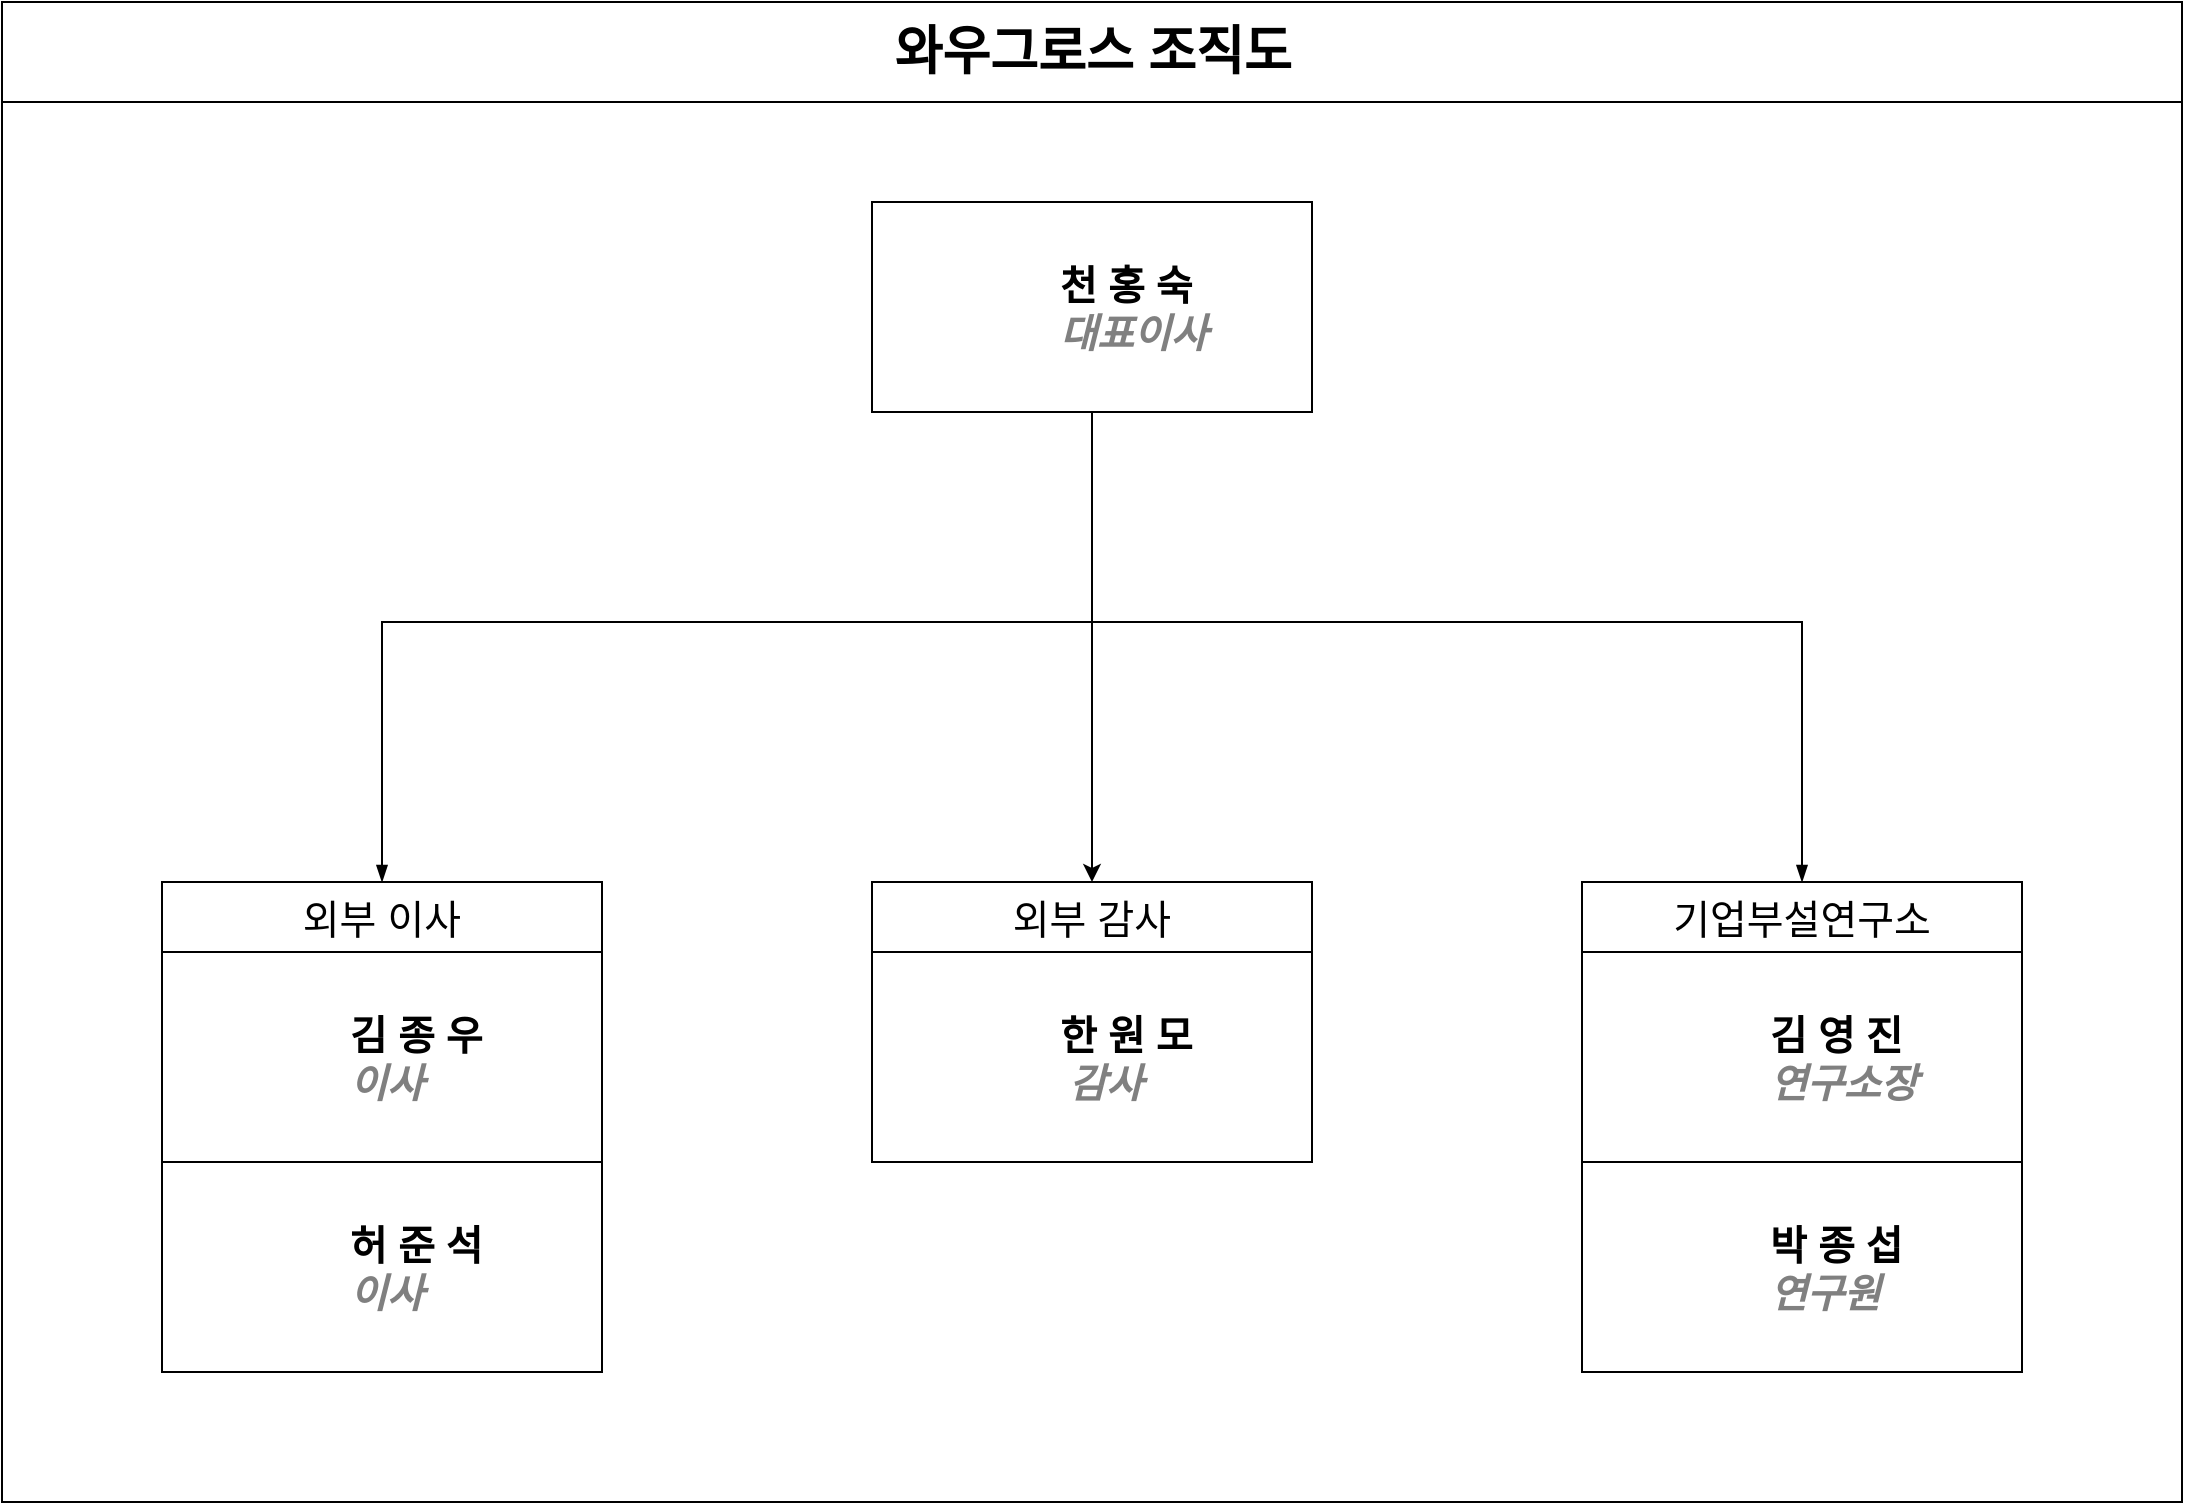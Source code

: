 <mxfile version="27.0.6">
  <diagram id="prtHgNgQTEPvFCAcTncT" name="Page-1">
    <mxGraphModel dx="2066" dy="1103" grid="1" gridSize="10" guides="1" tooltips="1" connect="1" arrows="1" fold="1" page="1" pageScale="1" pageWidth="1169" pageHeight="827" math="0" shadow="0">
      <root>
        <mxCell id="0" />
        <mxCell id="1" parent="0" />
        <mxCell id="dNxyNK7c78bLwvsdeMH5-11" value="&lt;font style=&quot;font-size: 26px;&quot;&gt;와우그로스 조직도&lt;/font&gt;" style="swimlane;html=1;startSize=50;horizontal=1;containerType=tree;glass=0;align=center;fontSize=13;labelBackgroundColor=#FFFFFF;" parent="1" vertex="1">
          <mxGeometry x="40" y="40" width="1090" height="750" as="geometry" />
        </mxCell>
        <mxCell id="KvTU9GPghJBVpfKRTMqW-7" value="" style="rounded=0;whiteSpace=wrap;html=1;" parent="dNxyNK7c78bLwvsdeMH5-11" vertex="1">
          <mxGeometry y="50" width="1090" height="700" as="geometry" />
        </mxCell>
        <UserObject label="&lt;blockquote style=&quot;margin: 0 0 0 40px; border: none; padding: 0px;&quot;&gt;천 홍 숙&lt;br&gt;&lt;i style=&quot;color: rgb(128, 128, 128);&quot;&gt;대표이사&lt;/i&gt;&lt;/blockquote&gt;" name="Tessa Miller" position="CFO" location="Office 1" email="me@example.com" placeholders="1" id="dNxyNK7c78bLwvsdeMH5-12">
          <mxCell style="label;image=https://cdn3.iconfinder.com/data/icons/user-avatars-1/512/users-3-128.png;whiteSpace=wrap;html=1;rounded=0;glass=0;treeMoving=1;treeFolding=1;fontSize=20;align=left;" parent="dNxyNK7c78bLwvsdeMH5-11" vertex="1">
            <mxGeometry x="435" y="100" width="220" height="105" as="geometry" />
          </mxCell>
        </UserObject>
        <mxCell id="dNxyNK7c78bLwvsdeMH5-13" value="" style="endArrow=blockThin;endFill=1;fontSize=20;edgeStyle=elbowEdgeStyle;elbow=vertical;rounded=0;exitX=0.5;exitY=1;exitDx=0;exitDy=0;entryX=0.5;entryY=0;entryDx=0;entryDy=0;" parent="dNxyNK7c78bLwvsdeMH5-11" source="dNxyNK7c78bLwvsdeMH5-12" target="KvTU9GPghJBVpfKRTMqW-2" edge="1">
          <mxGeometry relative="1" as="geometry">
            <Array as="points">
              <mxPoint x="370" y="310" />
            </Array>
            <mxPoint x="130" y="255" as="targetPoint" />
          </mxGeometry>
        </mxCell>
        <UserObject label="&lt;blockquote style=&quot;margin: 0 0 0 40px; border: none; padding: 0px;&quot;&gt;김 종 우&lt;br&gt;&lt;i style=&quot;color: gray;&quot;&gt;이사&lt;/i&gt;&lt;/blockquote&gt;" name="Edward Morrison" position="Brand Manager" location="Office 2" email="me@example.com" placeholders="1" link="https://www.draw.io" id="dNxyNK7c78bLwvsdeMH5-14">
          <mxCell style="label;image=https://cdn3.iconfinder.com/data/icons/user-avatars-1/512/users-10-3-128.png;whiteSpace=wrap;html=1;rounded=0;glass=0;treeFolding=1;treeMoving=1;fontSize=20;" parent="dNxyNK7c78bLwvsdeMH5-11" vertex="1">
            <mxGeometry x="80" y="475" width="220" height="105" as="geometry" />
          </mxCell>
        </UserObject>
        <UserObject label="&lt;blockquote style=&quot;margin: 0 0 0 40px; border: none; padding: 0px;&quot;&gt;허 준 석&lt;br&gt;&lt;font color=&quot;#808080&quot;&gt;&lt;i&gt;이사&lt;/i&gt;&lt;/font&gt;&lt;/blockquote&gt;" name="Evan Valet" position="HR Director" location="Office 4" email="me@example.com" placeholders="1" link="https://www.draw.io" id="dNxyNK7c78bLwvsdeMH5-16">
          <mxCell style="label;image=https://cdn3.iconfinder.com/data/icons/user-avatars-1/512/users-9-2-128.png;whiteSpace=wrap;html=1;rounded=0;glass=0;treeFolding=1;treeMoving=1;fontSize=20;" parent="dNxyNK7c78bLwvsdeMH5-11" vertex="1">
            <mxGeometry x="80" y="580" width="220" height="105" as="geometry" />
          </mxCell>
        </UserObject>
        <mxCell id="dNxyNK7c78bLwvsdeMH5-17" value="" style="endArrow=blockThin;endFill=1;fontSize=20;edgeStyle=elbowEdgeStyle;elbow=vertical;rounded=0;exitX=0.5;exitY=1;exitDx=0;exitDy=0;entryX=0.5;entryY=0;entryDx=0;entryDy=0;" parent="dNxyNK7c78bLwvsdeMH5-11" source="dNxyNK7c78bLwvsdeMH5-12" target="KvTU9GPghJBVpfKRTMqW-4" edge="1">
          <mxGeometry relative="1" as="geometry">
            <mxPoint x="350" y="145" as="sourcePoint" />
            <mxPoint x="630" y="255" as="targetPoint" />
            <Array as="points">
              <mxPoint x="545" y="310" />
            </Array>
          </mxGeometry>
        </mxCell>
        <UserObject label="&lt;blockquote style=&quot;margin: 0 0 0 40px; border: none; padding: 0px;&quot;&gt;박 종 섭&lt;br&gt;&lt;i style=&quot;color: gray;&quot;&gt;연구원&lt;/i&gt;&lt;/blockquote&gt;" name="Alison Donovan" position="System Admin" location="Office 3" email="me@example.com" placeholders="1" link="https://www.draw.io" id="dNxyNK7c78bLwvsdeMH5-18">
          <mxCell style="label;image=https://cdn3.iconfinder.com/data/icons/user-avatars-1/512/users-2-128.png;whiteSpace=wrap;html=1;rounded=0;glass=0;fontSize=20;" parent="dNxyNK7c78bLwvsdeMH5-11" vertex="1">
            <mxGeometry x="790" y="580" width="220" height="105" as="geometry" />
          </mxCell>
        </UserObject>
        <UserObject label="&lt;blockquote style=&quot;margin: 0 0 0 40px; border: none; padding: 0px;&quot;&gt;한 원 모&lt;/blockquote&gt;&lt;font color=&quot;#808080&quot;&gt;&lt;i&gt;&lt;span style=&quot;white-space: pre;&quot;&gt;&#x9;&lt;/span&gt;감사&lt;/i&gt;&lt;/font&gt;" name="Evan Valet" position="HR Director" location="Office 4" email="me@example.com" placeholders="1" id="M--N5lBruDQrBDFtlNHQ-3">
          <mxCell style="label;image=https://cdn3.iconfinder.com/data/icons/user-avatars-1/512/users-9-2-128.png;whiteSpace=wrap;html=1;rounded=0;glass=0;treeFolding=1;treeMoving=1;fontSize=20;" parent="dNxyNK7c78bLwvsdeMH5-11" vertex="1" collapsed="1">
            <mxGeometry x="435" y="475" width="220" height="105" as="geometry" />
          </mxCell>
        </UserObject>
        <mxCell id="M--N5lBruDQrBDFtlNHQ-6" value="" style="edgeStyle=orthogonalEdgeStyle;rounded=0;orthogonalLoop=1;jettySize=auto;html=1;exitX=0.5;exitY=1;exitDx=0;exitDy=0;fontSize=20;entryX=0.5;entryY=0;entryDx=0;entryDy=0;" parent="dNxyNK7c78bLwvsdeMH5-11" source="dNxyNK7c78bLwvsdeMH5-12" target="KvTU9GPghJBVpfKRTMqW-3" edge="1">
          <mxGeometry relative="1" as="geometry">
            <mxPoint x="380" y="165" as="sourcePoint" />
            <mxPoint x="380" y="255" as="targetPoint" />
          </mxGeometry>
        </mxCell>
        <mxCell id="KvTU9GPghJBVpfKRTMqW-2" value="외부 이사" style="rounded=0;whiteSpace=wrap;html=1;fontSize=20;" parent="dNxyNK7c78bLwvsdeMH5-11" vertex="1">
          <mxGeometry x="80" y="440" width="220" height="35" as="geometry" />
        </mxCell>
        <mxCell id="KvTU9GPghJBVpfKRTMqW-3" value="외부 감사" style="rounded=0;whiteSpace=wrap;html=1;fontSize=20;" parent="dNxyNK7c78bLwvsdeMH5-11" vertex="1">
          <mxGeometry x="435" y="440" width="220" height="35" as="geometry" />
        </mxCell>
        <mxCell id="KvTU9GPghJBVpfKRTMqW-4" value="기업부설연구소" style="rounded=0;whiteSpace=wrap;html=1;fontSize=20;" parent="dNxyNK7c78bLwvsdeMH5-11" vertex="1">
          <mxGeometry x="790" y="440" width="220" height="35" as="geometry" />
        </mxCell>
        <UserObject label="&lt;blockquote style=&quot;margin: 0 0 0 40px; border: none; padding: 0px;&quot;&gt;김 영 진&lt;br&gt;&lt;font color=&quot;#808080&quot;&gt;&lt;i&gt;연구소장&lt;/i&gt;&lt;/font&gt;&lt;/blockquote&gt;" name="Evan Valet" position="HR Director" location="Office 4" email="me@example.com" placeholders="1" link="https://www.draw.io" id="KvTU9GPghJBVpfKRTMqW-5">
          <mxCell style="label;image=https://cdn3.iconfinder.com/data/icons/user-avatars-1/512/users-9-2-128.png;whiteSpace=wrap;html=1;rounded=0;glass=0;treeFolding=1;treeMoving=1;fontSize=20;" parent="dNxyNK7c78bLwvsdeMH5-11" vertex="1">
            <mxGeometry x="790" y="475" width="220" height="105" as="geometry" />
          </mxCell>
        </UserObject>
      </root>
    </mxGraphModel>
  </diagram>
</mxfile>
